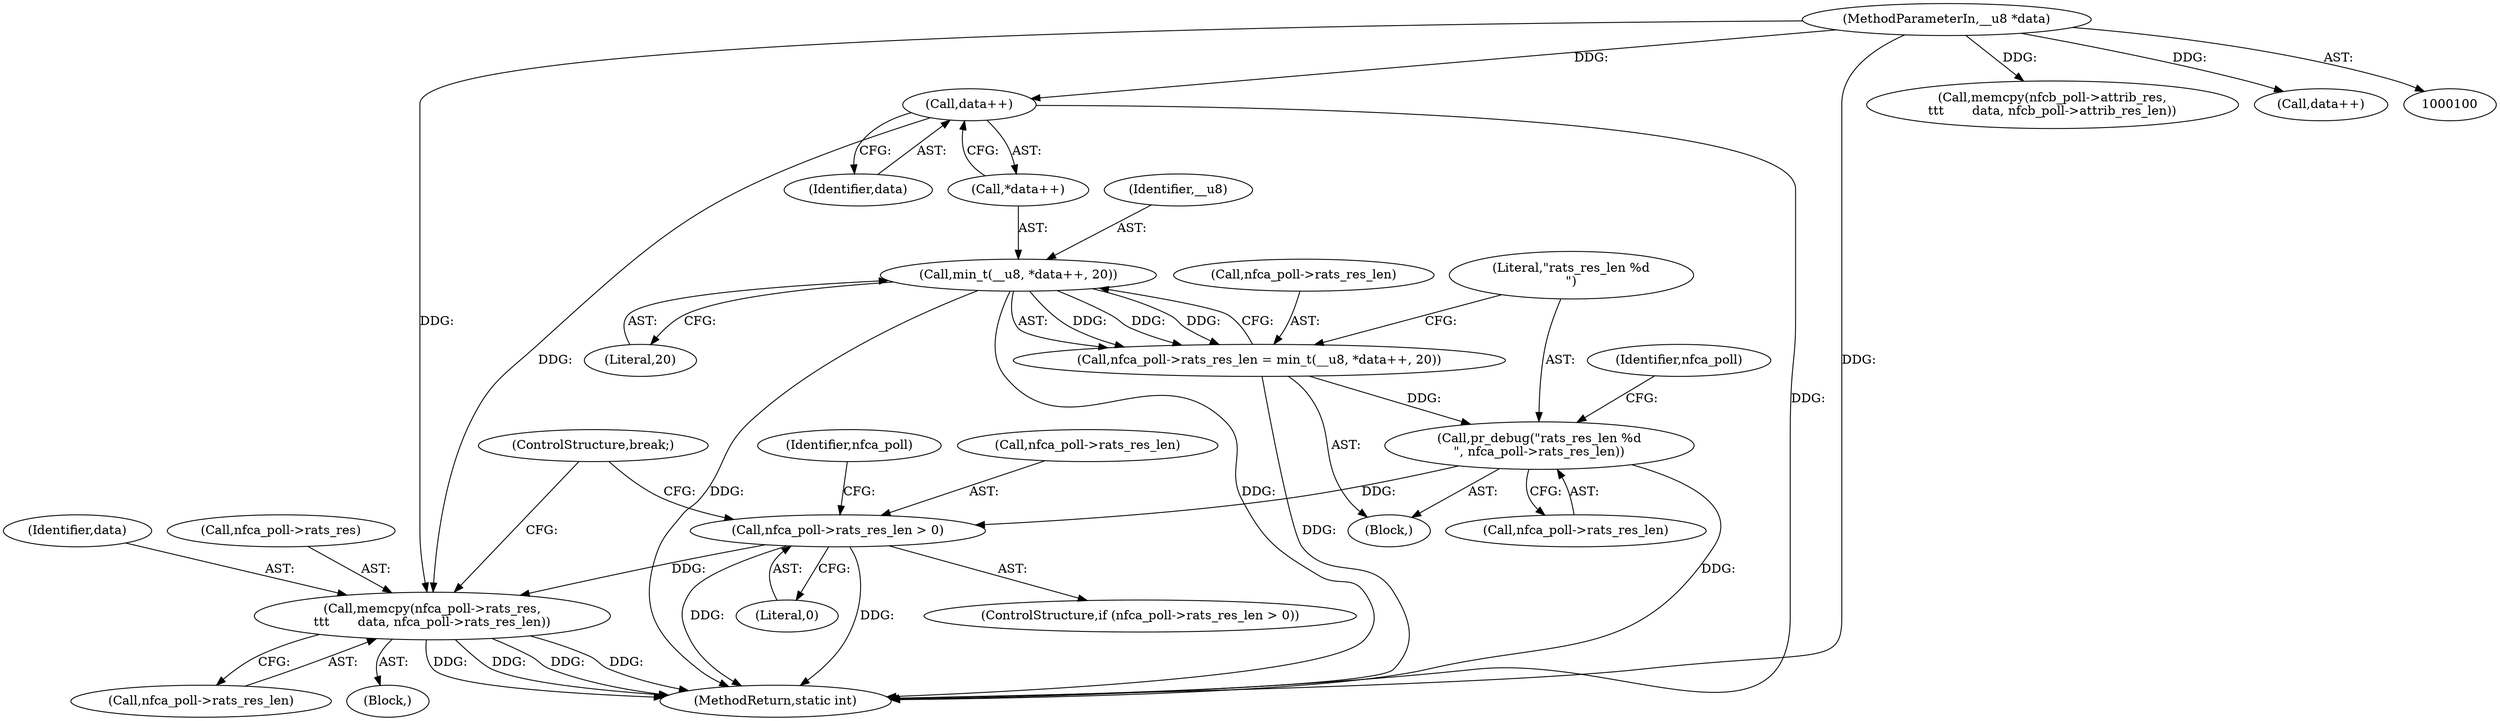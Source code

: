 digraph "0_linux_67de956ff5dc1d4f321e16cfbd63f5be3b691b43@API" {
"1000143" [label="(Call,memcpy(nfca_poll->rats_res,\n\t\t\t       data, nfca_poll->rats_res_len))"];
"1000128" [label="(Call,data++)"];
"1000103" [label="(MethodParameterIn,__u8 *data)"];
"1000137" [label="(Call,nfca_poll->rats_res_len > 0)"];
"1000131" [label="(Call,pr_debug(\"rats_res_len %d\n\", nfca_poll->rats_res_len))"];
"1000121" [label="(Call,nfca_poll->rats_res_len = min_t(__u8, *data++, 20))"];
"1000125" [label="(Call,min_t(__u8, *data++, 20))"];
"1000121" [label="(Call,nfca_poll->rats_res_len = min_t(__u8, *data++, 20))"];
"1000138" [label="(Call,nfca_poll->rats_res_len)"];
"1000126" [label="(Identifier,__u8)"];
"1000151" [label="(ControlStructure,break;)"];
"1000147" [label="(Identifier,data)"];
"1000148" [label="(Call,nfca_poll->rats_res_len)"];
"1000183" [label="(Call,memcpy(nfcb_poll->attrib_res,\n\t\t\t       data, nfcb_poll->attrib_res_len))"];
"1000145" [label="(Identifier,nfca_poll)"];
"1000132" [label="(Literal,\"rats_res_len %d\n\")"];
"1000130" [label="(Literal,20)"];
"1000103" [label="(MethodParameterIn,__u8 *data)"];
"1000168" [label="(Call,data++)"];
"1000202" [label="(MethodReturn,static int)"];
"1000122" [label="(Call,nfca_poll->rats_res_len)"];
"1000129" [label="(Identifier,data)"];
"1000131" [label="(Call,pr_debug(\"rats_res_len %d\n\", nfca_poll->rats_res_len))"];
"1000137" [label="(Call,nfca_poll->rats_res_len > 0)"];
"1000111" [label="(Block,)"];
"1000136" [label="(ControlStructure,if (nfca_poll->rats_res_len > 0))"];
"1000133" [label="(Call,nfca_poll->rats_res_len)"];
"1000144" [label="(Call,nfca_poll->rats_res)"];
"1000142" [label="(Block,)"];
"1000139" [label="(Identifier,nfca_poll)"];
"1000127" [label="(Call,*data++)"];
"1000141" [label="(Literal,0)"];
"1000143" [label="(Call,memcpy(nfca_poll->rats_res,\n\t\t\t       data, nfca_poll->rats_res_len))"];
"1000125" [label="(Call,min_t(__u8, *data++, 20))"];
"1000128" [label="(Call,data++)"];
"1000143" -> "1000142"  [label="AST: "];
"1000143" -> "1000148"  [label="CFG: "];
"1000144" -> "1000143"  [label="AST: "];
"1000147" -> "1000143"  [label="AST: "];
"1000148" -> "1000143"  [label="AST: "];
"1000151" -> "1000143"  [label="CFG: "];
"1000143" -> "1000202"  [label="DDG: "];
"1000143" -> "1000202"  [label="DDG: "];
"1000143" -> "1000202"  [label="DDG: "];
"1000143" -> "1000202"  [label="DDG: "];
"1000128" -> "1000143"  [label="DDG: "];
"1000103" -> "1000143"  [label="DDG: "];
"1000137" -> "1000143"  [label="DDG: "];
"1000128" -> "1000127"  [label="AST: "];
"1000128" -> "1000129"  [label="CFG: "];
"1000129" -> "1000128"  [label="AST: "];
"1000127" -> "1000128"  [label="CFG: "];
"1000128" -> "1000202"  [label="DDG: "];
"1000103" -> "1000128"  [label="DDG: "];
"1000103" -> "1000100"  [label="AST: "];
"1000103" -> "1000202"  [label="DDG: "];
"1000103" -> "1000168"  [label="DDG: "];
"1000103" -> "1000183"  [label="DDG: "];
"1000137" -> "1000136"  [label="AST: "];
"1000137" -> "1000141"  [label="CFG: "];
"1000138" -> "1000137"  [label="AST: "];
"1000141" -> "1000137"  [label="AST: "];
"1000145" -> "1000137"  [label="CFG: "];
"1000151" -> "1000137"  [label="CFG: "];
"1000137" -> "1000202"  [label="DDG: "];
"1000137" -> "1000202"  [label="DDG: "];
"1000131" -> "1000137"  [label="DDG: "];
"1000131" -> "1000111"  [label="AST: "];
"1000131" -> "1000133"  [label="CFG: "];
"1000132" -> "1000131"  [label="AST: "];
"1000133" -> "1000131"  [label="AST: "];
"1000139" -> "1000131"  [label="CFG: "];
"1000131" -> "1000202"  [label="DDG: "];
"1000121" -> "1000131"  [label="DDG: "];
"1000121" -> "1000111"  [label="AST: "];
"1000121" -> "1000125"  [label="CFG: "];
"1000122" -> "1000121"  [label="AST: "];
"1000125" -> "1000121"  [label="AST: "];
"1000132" -> "1000121"  [label="CFG: "];
"1000121" -> "1000202"  [label="DDG: "];
"1000125" -> "1000121"  [label="DDG: "];
"1000125" -> "1000121"  [label="DDG: "];
"1000125" -> "1000121"  [label="DDG: "];
"1000125" -> "1000130"  [label="CFG: "];
"1000126" -> "1000125"  [label="AST: "];
"1000127" -> "1000125"  [label="AST: "];
"1000130" -> "1000125"  [label="AST: "];
"1000125" -> "1000202"  [label="DDG: "];
"1000125" -> "1000202"  [label="DDG: "];
}
